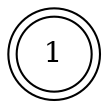 // 2
digraph second {
    dpi=300;
    rankdir="LR";
    rank=same;
    2.1 [shape=doublecircle label="1"];
}
